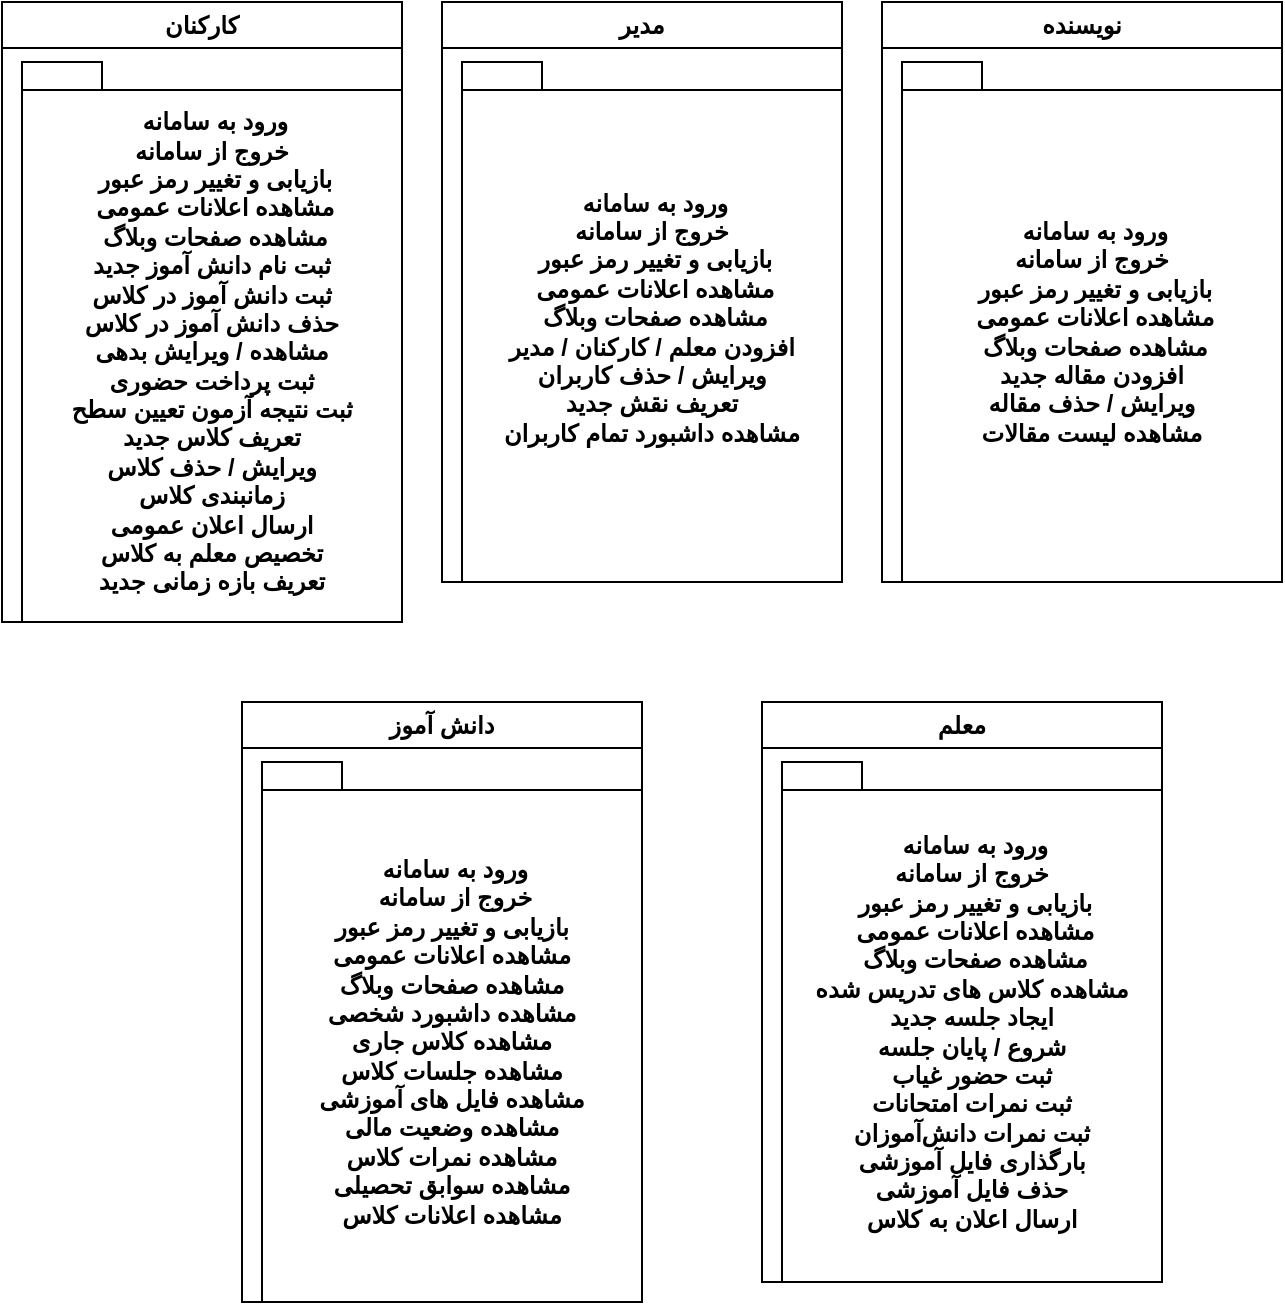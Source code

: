 <mxfile version="27.0.9">
  <diagram name="Page-1" id="X2dKFIyVikUCsjly3h5V">
    <mxGraphModel dx="903" dy="921" grid="1" gridSize="10" guides="1" tooltips="1" connect="1" arrows="1" fold="1" page="1" pageScale="1" pageWidth="850" pageHeight="1100" math="0" shadow="0">
      <root>
        <mxCell id="0" />
        <mxCell id="1" parent="0" />
        <mxCell id="TKyo1vMWFpd9OqknzyIL-5" value="دانش آموز" style="swimlane;whiteSpace=wrap;html=1;" parent="1" vertex="1">
          <mxGeometry x="1130" y="590" width="200" height="300" as="geometry" />
        </mxCell>
        <mxCell id="TKyo1vMWFpd9OqknzyIL-6" value="&amp;nbsp;ورود به سامانه&lt;div&gt;&amp;nbsp;خروج از سامانه&lt;/div&gt;&lt;div&gt;بازیابی و تغییر رمز عبور&lt;/div&gt;&lt;div&gt;مشاهده اعلانات عمومی&lt;/div&gt;&lt;div&gt;&lt;span style=&quot;background-color: transparent; color: light-dark(rgb(0, 0, 0), rgb(255, 255, 255));&quot;&gt;مشاهده صفحات وبلاگ&lt;/span&gt;&lt;/div&gt;&lt;div&gt;مشاهده داشبورد شخصی&lt;/div&gt;&lt;div&gt;مشاهده کلاس جاری&lt;/div&gt;&lt;div&gt;مشاهده جلسات کلاس&lt;/div&gt;&lt;div&gt;مشاهده فایل های آموزشی&lt;/div&gt;&lt;div&gt;مشاهده وضعیت مالی&lt;/div&gt;&lt;div&gt;مشاهده نمرات کلاس&lt;/div&gt;&lt;div&gt;مشاهده سوابق تحصیلی&lt;/div&gt;&lt;div&gt;مشاهده اعلانات کلاس&lt;/div&gt;" style="shape=folder;fontStyle=1;spacingTop=10;tabWidth=40;tabHeight=14;tabPosition=left;html=1;whiteSpace=wrap;" parent="TKyo1vMWFpd9OqknzyIL-5" vertex="1">
          <mxGeometry x="10" y="30" width="190" height="270" as="geometry" />
        </mxCell>
        <mxCell id="TKyo1vMWFpd9OqknzyIL-13" value="معلم" style="swimlane;whiteSpace=wrap;html=1;" parent="1" vertex="1">
          <mxGeometry x="1390" y="590" width="200" height="290" as="geometry" />
        </mxCell>
        <mxCell id="TKyo1vMWFpd9OqknzyIL-14" value="&amp;nbsp;ورود به سامانه&lt;div&gt;&lt;span style=&quot;background-color: transparent; color: light-dark(rgb(0, 0, 0), rgb(255, 255, 255));&quot;&gt;خروج از سامانه&lt;/span&gt;&lt;div&gt;&amp;nbsp;بازیابی و تغییر رمز عبور&lt;/div&gt;&lt;div&gt;&amp;nbsp;مشاهده اعلانات عمومی&lt;/div&gt;&lt;div&gt;&amp;nbsp;مشاهده صفحات وبلاگ&lt;/div&gt;&lt;/div&gt;&lt;div&gt;مشاهده کلاس های تدریس شده&lt;/div&gt;&lt;div&gt;ایجاد جلسه جدید&lt;/div&gt;&lt;div&gt;شروع / پایان جلسه&lt;/div&gt;&lt;div&gt;ثبت حضور غیاب&lt;/div&gt;&lt;div&gt;ثبت نمرات امتحانات&lt;/div&gt;&lt;div&gt;ثبت نمرات دانش‌آموزان&lt;/div&gt;&lt;div&gt;بارگذاری فایل آموزشی&lt;/div&gt;&lt;div&gt;حذف فایل آموزشی&lt;/div&gt;&lt;div&gt;ارسال اعلان به کلاس&lt;/div&gt;" style="shape=folder;fontStyle=1;spacingTop=10;tabWidth=40;tabHeight=14;tabPosition=left;html=1;whiteSpace=wrap;" parent="TKyo1vMWFpd9OqknzyIL-13" vertex="1">
          <mxGeometry x="10" y="30" width="190" height="260" as="geometry" />
        </mxCell>
        <mxCell id="TKyo1vMWFpd9OqknzyIL-15" value="کارکنان" style="swimlane;whiteSpace=wrap;html=1;" parent="1" vertex="1">
          <mxGeometry x="1010" y="240" width="200" height="310" as="geometry" />
        </mxCell>
        <mxCell id="TKyo1vMWFpd9OqknzyIL-16" value="&amp;nbsp;ورود به سامانه&lt;div&gt;&lt;span style=&quot;background-color: transparent; color: light-dark(rgb(0, 0, 0), rgb(255, 255, 255));&quot;&gt;خروج از سامانه&lt;/span&gt;&lt;div&gt;&amp;nbsp;بازیابی و تغییر رمز عبور&lt;/div&gt;&lt;div&gt;&amp;nbsp;مشاهده اعلانات عمومی&lt;/div&gt;&lt;div&gt;&amp;nbsp;مشاهده صفحات وبلاگ&lt;/div&gt;&lt;/div&gt;&lt;div&gt;ثبت نام دانش آموز جدید&lt;/div&gt;&lt;div&gt;ثبت دانش آموز در کلاس&lt;/div&gt;&lt;div&gt;حذف دانش آموز در کلاس&lt;/div&gt;&lt;div&gt;مشاهده / ویرایش بدهی&lt;/div&gt;&lt;div&gt;&lt;span style=&quot;background-color: transparent; color: light-dark(rgb(0, 0, 0), rgb(255, 255, 255));&quot;&gt;ثبت پرداخت حضوری&lt;/span&gt;&lt;/div&gt;&lt;div&gt;&lt;span style=&quot;background-color: transparent; color: light-dark(rgb(0, 0, 0), rgb(255, 255, 255));&quot;&gt;ثبت نتیجه آزمون تعیین سطح&lt;/span&gt;&lt;/div&gt;&lt;div&gt;&lt;span style=&quot;background-color: transparent; color: light-dark(rgb(0, 0, 0), rgb(255, 255, 255));&quot;&gt;تعریف کلاس جدید&lt;/span&gt;&lt;/div&gt;&lt;div&gt;&lt;span style=&quot;background-color: transparent; color: light-dark(rgb(0, 0, 0), rgb(255, 255, 255));&quot;&gt;ویرایش / حذف کلاس&lt;/span&gt;&lt;/div&gt;&lt;div&gt;&lt;span style=&quot;background-color: transparent; color: light-dark(rgb(0, 0, 0), rgb(255, 255, 255));&quot;&gt;زمانبندی کلاس&lt;/span&gt;&lt;/div&gt;&lt;div&gt;&lt;span style=&quot;background-color: transparent; color: light-dark(rgb(0, 0, 0), rgb(255, 255, 255));&quot;&gt;ارسال اعلان عمومی&lt;/span&gt;&lt;/div&gt;&lt;div&gt;&lt;span style=&quot;background-color: transparent; color: light-dark(rgb(0, 0, 0), rgb(255, 255, 255));&quot;&gt;تخصیص معلم به کلاس&lt;/span&gt;&lt;/div&gt;&lt;div&gt;تعریف بازه زمانی جدید&lt;span style=&quot;background-color: transparent; color: light-dark(rgb(0, 0, 0), rgb(255, 255, 255));&quot;&gt;&lt;/span&gt;&lt;/div&gt;" style="shape=folder;fontStyle=1;spacingTop=10;tabWidth=40;tabHeight=14;tabPosition=left;html=1;whiteSpace=wrap;" parent="TKyo1vMWFpd9OqknzyIL-15" vertex="1">
          <mxGeometry x="10" y="30" width="190" height="280" as="geometry" />
        </mxCell>
        <mxCell id="TKyo1vMWFpd9OqknzyIL-17" value="مدیر" style="swimlane;whiteSpace=wrap;html=1;" parent="1" vertex="1">
          <mxGeometry x="1230" y="240" width="200" height="290" as="geometry" />
        </mxCell>
        <mxCell id="TKyo1vMWFpd9OqknzyIL-18" value="&amp;nbsp;ورود به سامانه&lt;div&gt;&lt;span style=&quot;background-color: transparent; color: light-dark(rgb(0, 0, 0), rgb(255, 255, 255));&quot;&gt;خروج از سامانه&lt;/span&gt;&lt;div&gt;&amp;nbsp;بازیابی و تغییر رمز عبور&lt;/div&gt;&lt;div&gt;&amp;nbsp;مشاهده اعلانات عمومی&lt;/div&gt;&lt;div&gt;&amp;nbsp;مشاهده صفحات وبلاگ&lt;/div&gt;&lt;/div&gt;&lt;div&gt;افزودن معلم / کارکنان / مدیر&lt;/div&gt;&lt;div&gt;ویرایش / حذف کاربران&lt;/div&gt;&lt;div&gt;تعریف نقش جدید&lt;/div&gt;&lt;div&gt;مشاهده داشبورد تمام کاربران&lt;/div&gt;&lt;div&gt;&lt;br&gt;&lt;/div&gt;" style="shape=folder;fontStyle=1;spacingTop=10;tabWidth=40;tabHeight=14;tabPosition=left;html=1;whiteSpace=wrap;" parent="TKyo1vMWFpd9OqknzyIL-17" vertex="1">
          <mxGeometry x="10" y="30" width="190" height="260" as="geometry" />
        </mxCell>
        <mxCell id="TKyo1vMWFpd9OqknzyIL-19" value="نویسنده" style="swimlane;whiteSpace=wrap;html=1;" parent="1" vertex="1">
          <mxGeometry x="1450" y="240" width="200" height="290" as="geometry" />
        </mxCell>
        <mxCell id="TKyo1vMWFpd9OqknzyIL-20" value="&amp;nbsp;ورود به سامانه&lt;div&gt;&lt;span style=&quot;background-color: transparent; color: light-dark(rgb(0, 0, 0), rgb(255, 255, 255));&quot;&gt;خروج از سامانه&lt;/span&gt;&lt;div&gt;&amp;nbsp;بازیابی و تغییر رمز عبور&lt;/div&gt;&lt;div&gt;&amp;nbsp;مشاهده اعلانات عمومی&lt;/div&gt;&lt;div&gt;&amp;nbsp;مشاهده صفحات وبلاگ&lt;/div&gt;&lt;/div&gt;&lt;div&gt;افزودن مقاله جدید&lt;/div&gt;&lt;div&gt;ویرایش / حذف مقاله&lt;/div&gt;&lt;div&gt;مشاهده لیست مقالات&lt;/div&gt;" style="shape=folder;fontStyle=1;spacingTop=10;tabWidth=40;tabHeight=14;tabPosition=left;html=1;whiteSpace=wrap;" parent="TKyo1vMWFpd9OqknzyIL-19" vertex="1">
          <mxGeometry x="10" y="30" width="190" height="260" as="geometry" />
        </mxCell>
      </root>
    </mxGraphModel>
  </diagram>
</mxfile>
